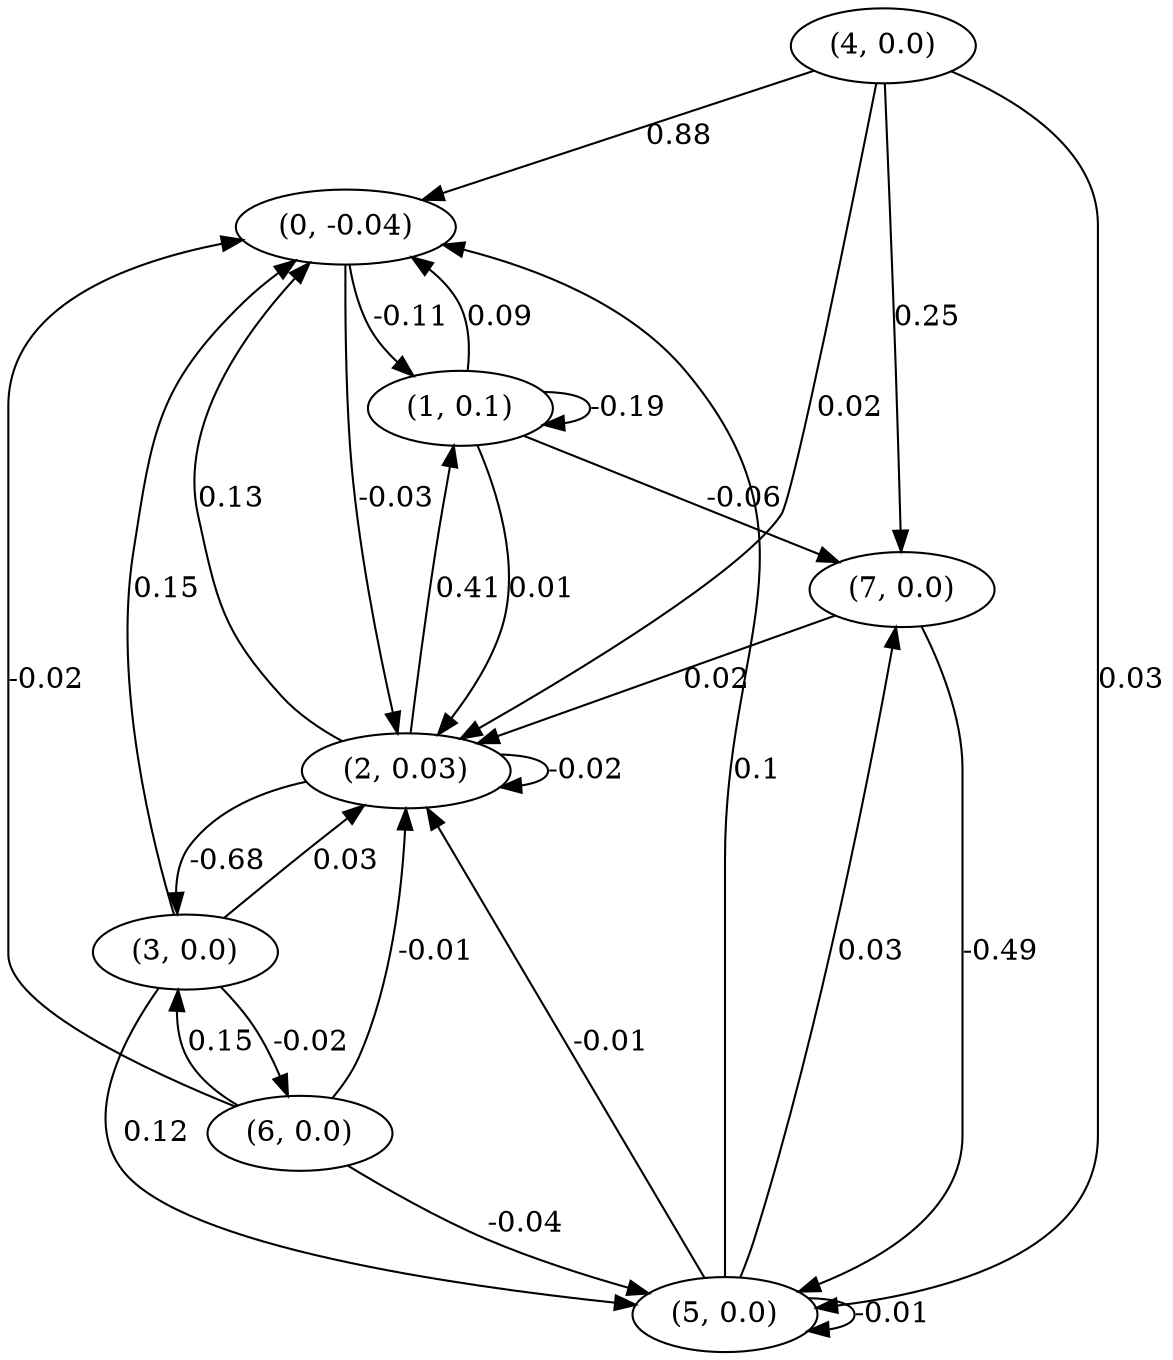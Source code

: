 digraph {
    0 [ label = "(0, -0.04)" ]
    1 [ label = "(1, 0.1)" ]
    2 [ label = "(2, 0.03)" ]
    3 [ label = "(3, 0.0)" ]
    4 [ label = "(4, 0.0)" ]
    5 [ label = "(5, 0.0)" ]
    6 [ label = "(6, 0.0)" ]
    7 [ label = "(7, 0.0)" ]
    1 -> 1 [ label = "-0.19" ]
    2 -> 2 [ label = "-0.02" ]
    5 -> 5 [ label = "-0.01" ]
    1 -> 0 [ label = "0.09" ]
    2 -> 0 [ label = "0.13" ]
    3 -> 0 [ label = "0.15" ]
    4 -> 0 [ label = "0.88" ]
    5 -> 0 [ label = "0.1" ]
    6 -> 0 [ label = "-0.02" ]
    0 -> 1 [ label = "-0.11" ]
    2 -> 1 [ label = "0.41" ]
    0 -> 2 [ label = "-0.03" ]
    1 -> 2 [ label = "0.01" ]
    3 -> 2 [ label = "0.03" ]
    4 -> 2 [ label = "0.02" ]
    5 -> 2 [ label = "-0.01" ]
    6 -> 2 [ label = "-0.01" ]
    7 -> 2 [ label = "0.02" ]
    2 -> 3 [ label = "-0.68" ]
    6 -> 3 [ label = "0.15" ]
    3 -> 5 [ label = "0.12" ]
    4 -> 5 [ label = "0.03" ]
    6 -> 5 [ label = "-0.04" ]
    7 -> 5 [ label = "-0.49" ]
    3 -> 6 [ label = "-0.02" ]
    1 -> 7 [ label = "-0.06" ]
    4 -> 7 [ label = "0.25" ]
    5 -> 7 [ label = "0.03" ]
}

